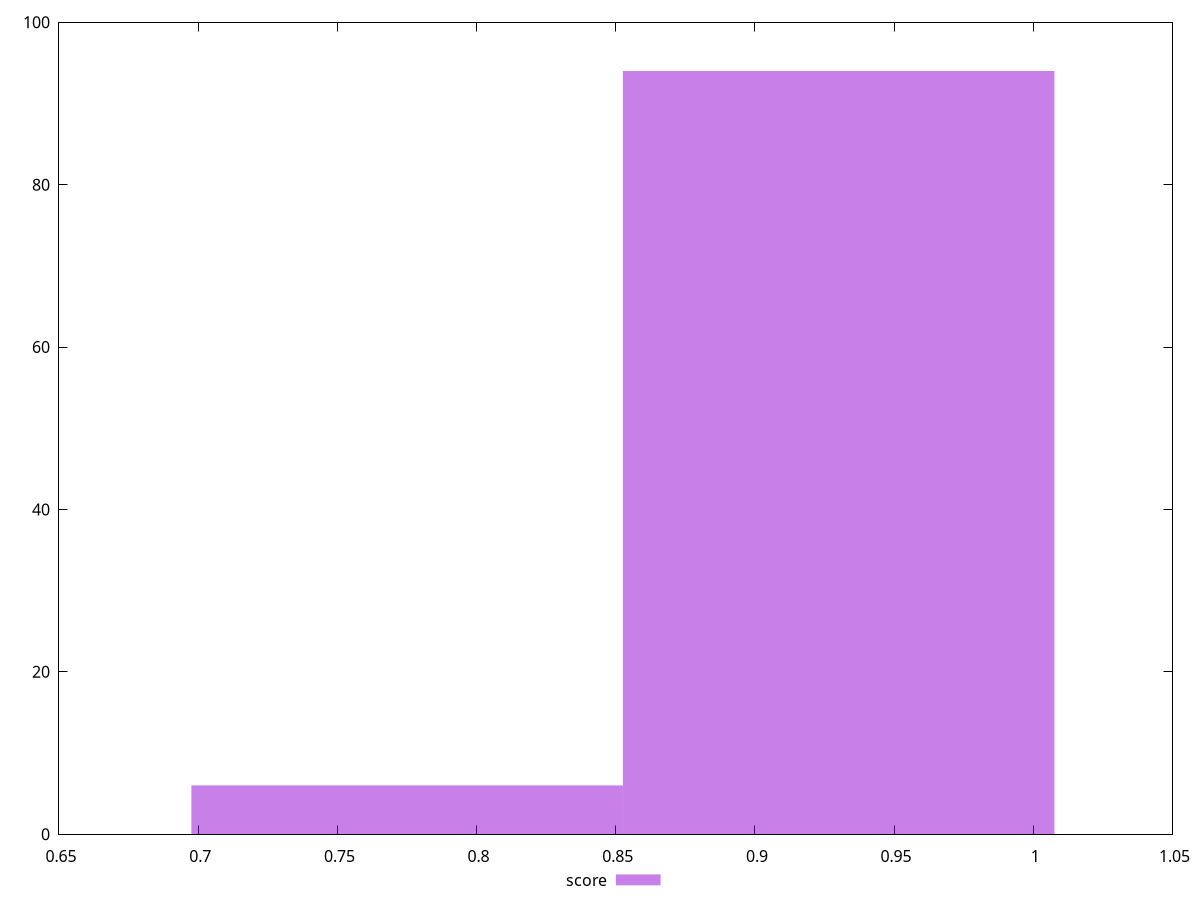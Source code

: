 reset
set terminal svg size 640, 490 enhanced background rgb 'white'
set output "report_00007_2020-12-11T15:55:29.892Z/uses-http2/samples/pages+cached+noexternal/score/histogram.svg"

$score <<EOF
0.9300717140533461 94
0.7750597617111217 6
EOF

set key outside below
set boxwidth 0.15501195234222434
set yrange [0:100]
set style fill transparent solid 0.5 noborder

plot \
  $score title "score" with boxes, \


reset
